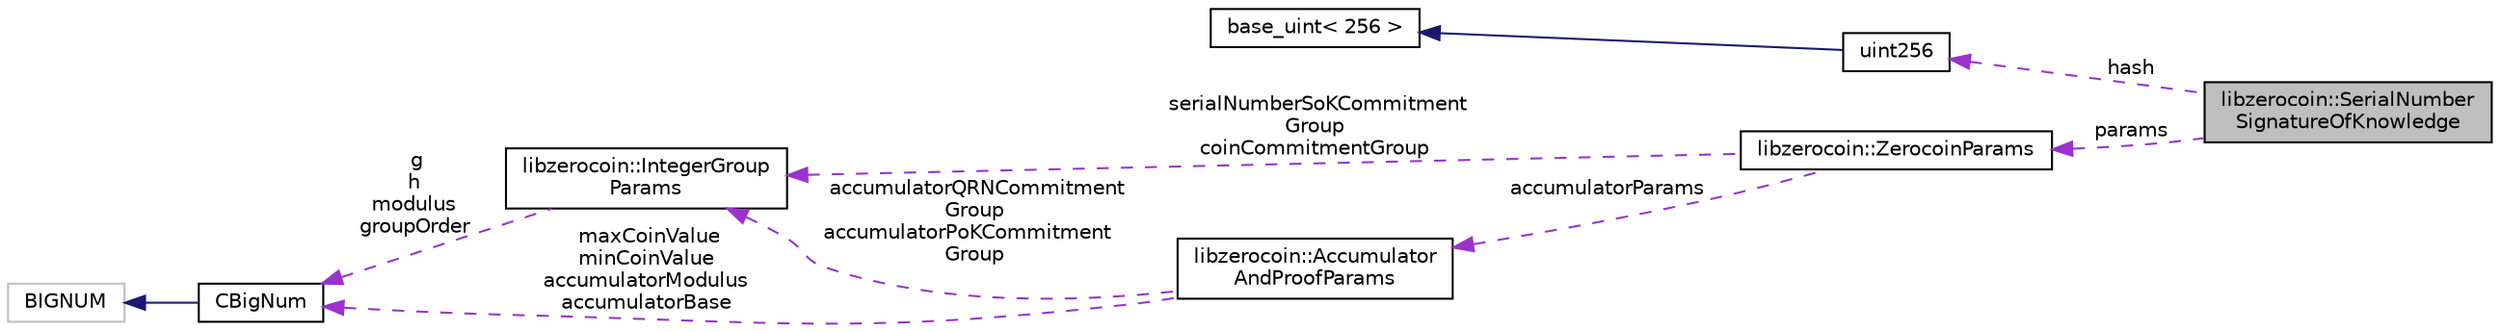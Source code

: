 digraph "libzerocoin::SerialNumberSignatureOfKnowledge"
{
  edge [fontname="Helvetica",fontsize="10",labelfontname="Helvetica",labelfontsize="10"];
  node [fontname="Helvetica",fontsize="10",shape=record];
  rankdir="LR";
  Node1 [label="libzerocoin::SerialNumber\lSignatureOfKnowledge",height=0.2,width=0.4,color="black", fillcolor="grey75", style="filled", fontcolor="black"];
  Node2 -> Node1 [dir="back",color="darkorchid3",fontsize="10",style="dashed",label=" hash" ,fontname="Helvetica"];
  Node2 [label="uint256",height=0.2,width=0.4,color="black", fillcolor="white", style="filled",URL="$classuint256.html",tooltip="256-bit unsigned big integer. "];
  Node3 -> Node2 [dir="back",color="midnightblue",fontsize="10",style="solid",fontname="Helvetica"];
  Node3 [label="base_uint\< 256 \>",height=0.2,width=0.4,color="black", fillcolor="white", style="filled",URL="$classbase__uint.html"];
  Node4 -> Node1 [dir="back",color="darkorchid3",fontsize="10",style="dashed",label=" params" ,fontname="Helvetica"];
  Node4 [label="libzerocoin::ZerocoinParams",height=0.2,width=0.4,color="black", fillcolor="white", style="filled",URL="$classlibzerocoin_1_1_zerocoin_params.html"];
  Node5 -> Node4 [dir="back",color="darkorchid3",fontsize="10",style="dashed",label=" serialNumberSoKCommitment\lGroup\ncoinCommitmentGroup" ,fontname="Helvetica"];
  Node5 [label="libzerocoin::IntegerGroup\lParams",height=0.2,width=0.4,color="black", fillcolor="white", style="filled",URL="$classlibzerocoin_1_1_integer_group_params.html"];
  Node6 -> Node5 [dir="back",color="darkorchid3",fontsize="10",style="dashed",label=" g\nh\nmodulus\ngroupOrder" ,fontname="Helvetica"];
  Node6 [label="CBigNum",height=0.2,width=0.4,color="black", fillcolor="white", style="filled",URL="$class_c_big_num.html",tooltip="C++ wrapper for BIGNUM (OpenSSL bignum) "];
  Node7 -> Node6 [dir="back",color="midnightblue",fontsize="10",style="solid",fontname="Helvetica"];
  Node7 [label="BIGNUM",height=0.2,width=0.4,color="grey75", fillcolor="white", style="filled"];
  Node8 -> Node4 [dir="back",color="darkorchid3",fontsize="10",style="dashed",label=" accumulatorParams" ,fontname="Helvetica"];
  Node8 [label="libzerocoin::Accumulator\lAndProofParams",height=0.2,width=0.4,color="black", fillcolor="white", style="filled",URL="$classlibzerocoin_1_1_accumulator_and_proof_params.html"];
  Node5 -> Node8 [dir="back",color="darkorchid3",fontsize="10",style="dashed",label=" accumulatorQRNCommitment\lGroup\naccumulatorPoKCommitment\lGroup" ,fontname="Helvetica"];
  Node6 -> Node8 [dir="back",color="darkorchid3",fontsize="10",style="dashed",label=" maxCoinValue\nminCoinValue\naccumulatorModulus\naccumulatorBase" ,fontname="Helvetica"];
}
